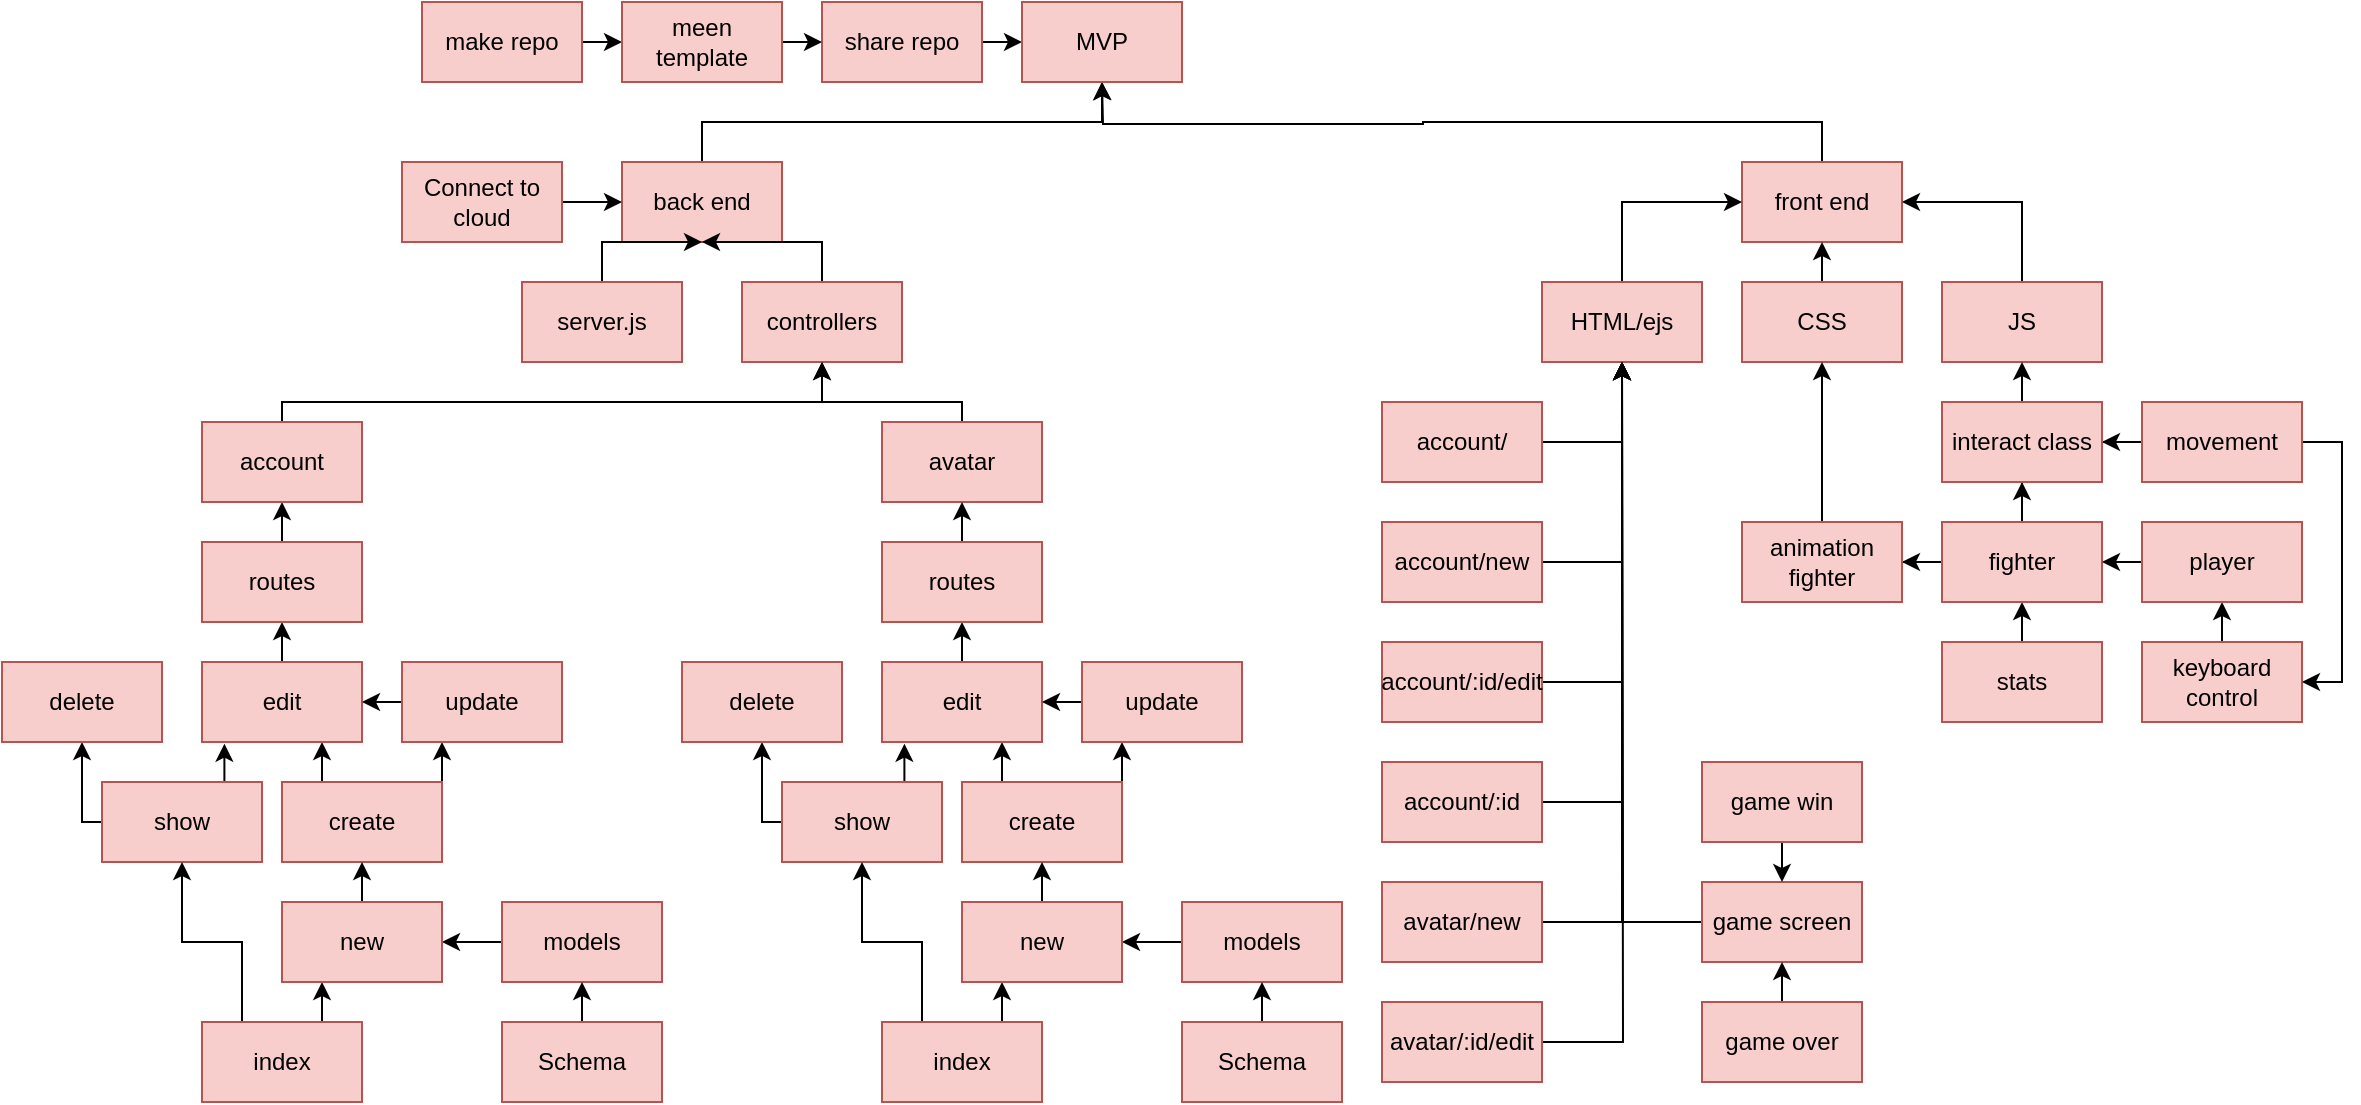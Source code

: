 <mxfile version="14.2.3" type="device"><diagram id="hgfTmlx0hqAPN2rs_2Wq" name="Page-1"><mxGraphModel dx="2360" dy="792" grid="1" gridSize="10" guides="1" tooltips="1" connect="1" arrows="1" fold="1" page="1" pageScale="1" pageWidth="850" pageHeight="1100" math="0" shadow="0"><root><mxCell id="0"/><mxCell id="1" parent="0"/><mxCell id="U0h9A02HM4GVSYB717Zq-7" style="edgeStyle=orthogonalEdgeStyle;rounded=0;orthogonalLoop=1;jettySize=auto;html=1;exitX=0.5;exitY=1;exitDx=0;exitDy=0;" parent="1" edge="1"><mxGeometry relative="1" as="geometry"><mxPoint x="75" y="110" as="sourcePoint"/><mxPoint x="75" y="110" as="targetPoint"/></mxGeometry></mxCell><mxCell id="U0h9A02HM4GVSYB717Zq-27" style="edgeStyle=orthogonalEdgeStyle;rounded=0;orthogonalLoop=1;jettySize=auto;html=1;exitX=1;exitY=0.5;exitDx=0;exitDy=0;entryX=0;entryY=0.5;entryDx=0;entryDy=0;" parent="1" source="U0h9A02HM4GVSYB717Zq-9" target="U0h9A02HM4GVSYB717Zq-12" edge="1"><mxGeometry relative="1" as="geometry"/></mxCell><mxCell id="U0h9A02HM4GVSYB717Zq-9" value="make repo" style="rounded=0;whiteSpace=wrap;html=1;fillColor=#f8cecc;strokeColor=#b85450;" parent="1" vertex="1"><mxGeometry x="40" y="40" width="80" height="40" as="geometry"/></mxCell><mxCell id="U0h9A02HM4GVSYB717Zq-38" style="edgeStyle=orthogonalEdgeStyle;rounded=0;orthogonalLoop=1;jettySize=auto;html=1;exitX=0.25;exitY=0;exitDx=0;exitDy=0;entryX=0.75;entryY=1;entryDx=0;entryDy=0;" parent="1" source="U0h9A02HM4GVSYB717Zq-10" target="U0h9A02HM4GVSYB717Zq-18" edge="1"><mxGeometry relative="1" as="geometry"/></mxCell><mxCell id="U0h9A02HM4GVSYB717Zq-67" style="edgeStyle=orthogonalEdgeStyle;rounded=0;orthogonalLoop=1;jettySize=auto;html=1;exitX=0.75;exitY=0;exitDx=0;exitDy=0;entryX=0.25;entryY=1;entryDx=0;entryDy=0;" parent="1" source="U0h9A02HM4GVSYB717Zq-10" target="U0h9A02HM4GVSYB717Zq-20" edge="1"><mxGeometry relative="1" as="geometry"/></mxCell><mxCell id="U0h9A02HM4GVSYB717Zq-10" value="create" style="rounded=0;whiteSpace=wrap;html=1;fillColor=#f8cecc;strokeColor=#b85450;" parent="1" vertex="1"><mxGeometry x="-30" y="430" width="80" height="40" as="geometry"/></mxCell><mxCell id="U0h9A02HM4GVSYB717Zq-29" style="edgeStyle=orthogonalEdgeStyle;rounded=0;orthogonalLoop=1;jettySize=auto;html=1;exitX=1;exitY=0.5;exitDx=0;exitDy=0;entryX=0;entryY=0.5;entryDx=0;entryDy=0;" parent="1" source="U0h9A02HM4GVSYB717Zq-11" target="U0h9A02HM4GVSYB717Zq-16" edge="1"><mxGeometry relative="1" as="geometry"/></mxCell><mxCell id="U0h9A02HM4GVSYB717Zq-11" value="share repo" style="rounded=0;whiteSpace=wrap;html=1;fillColor=#f8cecc;strokeColor=#b85450;" parent="1" vertex="1"><mxGeometry x="240" y="40" width="80" height="40" as="geometry"/></mxCell><mxCell id="U0h9A02HM4GVSYB717Zq-28" style="edgeStyle=orthogonalEdgeStyle;rounded=0;orthogonalLoop=1;jettySize=auto;html=1;exitX=1;exitY=0.5;exitDx=0;exitDy=0;entryX=0;entryY=0.5;entryDx=0;entryDy=0;" parent="1" source="U0h9A02HM4GVSYB717Zq-12" target="U0h9A02HM4GVSYB717Zq-11" edge="1"><mxGeometry relative="1" as="geometry"/></mxCell><mxCell id="U0h9A02HM4GVSYB717Zq-12" value="meen template" style="rounded=0;whiteSpace=wrap;html=1;fillColor=#f8cecc;strokeColor=#b85450;" parent="1" vertex="1"><mxGeometry x="140" y="40" width="80" height="40" as="geometry"/></mxCell><mxCell id="U0h9A02HM4GVSYB717Zq-30" style="edgeStyle=orthogonalEdgeStyle;rounded=0;orthogonalLoop=1;jettySize=auto;html=1;exitX=0.5;exitY=0;exitDx=0;exitDy=0;entryX=0.5;entryY=1;entryDx=0;entryDy=0;" parent="1" source="U0h9A02HM4GVSYB717Zq-13" target="U0h9A02HM4GVSYB717Zq-16" edge="1"><mxGeometry relative="1" as="geometry"/></mxCell><mxCell id="U0h9A02HM4GVSYB717Zq-13" value="back end" style="rounded=0;whiteSpace=wrap;html=1;fillColor=#f8cecc;strokeColor=#b85450;" parent="1" vertex="1"><mxGeometry x="140" y="120" width="80" height="40" as="geometry"/></mxCell><mxCell id="U0h9A02HM4GVSYB717Zq-31" style="edgeStyle=orthogonalEdgeStyle;rounded=0;orthogonalLoop=1;jettySize=auto;html=1;exitX=0.5;exitY=0;exitDx=0;exitDy=0;" parent="1" source="U0h9A02HM4GVSYB717Zq-14" edge="1"><mxGeometry relative="1" as="geometry"><mxPoint x="380" y="80" as="targetPoint"/></mxGeometry></mxCell><mxCell id="U0h9A02HM4GVSYB717Zq-14" value="front end" style="rounded=0;whiteSpace=wrap;html=1;fillColor=#f8cecc;strokeColor=#b85450;" parent="1" vertex="1"><mxGeometry x="700" y="120" width="80" height="40" as="geometry"/></mxCell><mxCell id="U0h9A02HM4GVSYB717Zq-91" style="edgeStyle=orthogonalEdgeStyle;rounded=0;orthogonalLoop=1;jettySize=auto;html=1;exitX=1;exitY=0.5;exitDx=0;exitDy=0;entryX=0;entryY=0.5;entryDx=0;entryDy=0;" parent="1" source="U0h9A02HM4GVSYB717Zq-15" target="U0h9A02HM4GVSYB717Zq-13" edge="1"><mxGeometry relative="1" as="geometry"/></mxCell><mxCell id="U0h9A02HM4GVSYB717Zq-15" value="Connect to cloud" style="rounded=0;whiteSpace=wrap;html=1;fillColor=#f8cecc;strokeColor=#b85450;" parent="1" vertex="1"><mxGeometry x="30" y="120" width="80" height="40" as="geometry"/></mxCell><mxCell id="U0h9A02HM4GVSYB717Zq-16" value="MVP" style="rounded=0;whiteSpace=wrap;html=1;fillColor=#f8cecc;strokeColor=#b85450;" parent="1" vertex="1"><mxGeometry x="340" y="40" width="80" height="40" as="geometry"/></mxCell><mxCell id="U0h9A02HM4GVSYB717Zq-35" style="edgeStyle=orthogonalEdgeStyle;rounded=0;orthogonalLoop=1;jettySize=auto;html=1;exitX=0;exitY=0.5;exitDx=0;exitDy=0;entryX=0.5;entryY=1;entryDx=0;entryDy=0;" parent="1" source="U0h9A02HM4GVSYB717Zq-17" target="U0h9A02HM4GVSYB717Zq-19" edge="1"><mxGeometry relative="1" as="geometry"><Array as="points"><mxPoint x="-130" y="450"/></Array></mxGeometry></mxCell><mxCell id="U0h9A02HM4GVSYB717Zq-37" style="edgeStyle=orthogonalEdgeStyle;rounded=0;orthogonalLoop=1;jettySize=auto;html=1;exitX=0.75;exitY=0;exitDx=0;exitDy=0;entryX=0.14;entryY=1.021;entryDx=0;entryDy=0;entryPerimeter=0;" parent="1" source="U0h9A02HM4GVSYB717Zq-17" target="U0h9A02HM4GVSYB717Zq-18" edge="1"><mxGeometry relative="1" as="geometry"/></mxCell><mxCell id="U0h9A02HM4GVSYB717Zq-17" value="show" style="rounded=0;whiteSpace=wrap;html=1;fillColor=#f8cecc;strokeColor=#b85450;" parent="1" vertex="1"><mxGeometry x="-120" y="430" width="80" height="40" as="geometry"/></mxCell><mxCell id="U0h9A02HM4GVSYB717Zq-39" style="edgeStyle=orthogonalEdgeStyle;rounded=0;orthogonalLoop=1;jettySize=auto;html=1;exitX=0.5;exitY=0;exitDx=0;exitDy=0;entryX=0.5;entryY=1;entryDx=0;entryDy=0;" parent="1" source="U0h9A02HM4GVSYB717Zq-18" target="U0h9A02HM4GVSYB717Zq-21" edge="1"><mxGeometry relative="1" as="geometry"/></mxCell><mxCell id="U0h9A02HM4GVSYB717Zq-18" value="edit" style="rounded=0;whiteSpace=wrap;html=1;fillColor=#f8cecc;strokeColor=#b85450;" parent="1" vertex="1"><mxGeometry x="-70" y="370" width="80" height="40" as="geometry"/></mxCell><mxCell id="U0h9A02HM4GVSYB717Zq-19" value="delete" style="rounded=0;whiteSpace=wrap;html=1;fillColor=#f8cecc;strokeColor=#b85450;" parent="1" vertex="1"><mxGeometry x="-170" y="370" width="80" height="40" as="geometry"/></mxCell><mxCell id="U0h9A02HM4GVSYB717Zq-66" style="edgeStyle=orthogonalEdgeStyle;rounded=0;orthogonalLoop=1;jettySize=auto;html=1;exitX=0;exitY=0.5;exitDx=0;exitDy=0;entryX=1;entryY=0.5;entryDx=0;entryDy=0;" parent="1" source="U0h9A02HM4GVSYB717Zq-20" target="U0h9A02HM4GVSYB717Zq-18" edge="1"><mxGeometry relative="1" as="geometry"/></mxCell><mxCell id="U0h9A02HM4GVSYB717Zq-20" value="update" style="rounded=0;whiteSpace=wrap;html=1;fillColor=#f8cecc;strokeColor=#b85450;" parent="1" vertex="1"><mxGeometry x="30" y="370" width="80" height="40" as="geometry"/></mxCell><mxCell id="U0h9A02HM4GVSYB717Zq-56" style="edgeStyle=orthogonalEdgeStyle;rounded=0;orthogonalLoop=1;jettySize=auto;html=1;exitX=0.5;exitY=0;exitDx=0;exitDy=0;entryX=0.5;entryY=1;entryDx=0;entryDy=0;" parent="1" source="U0h9A02HM4GVSYB717Zq-21" target="U0h9A02HM4GVSYB717Zq-58" edge="1"><mxGeometry relative="1" as="geometry"><mxPoint x="110" y="270" as="targetPoint"/></mxGeometry></mxCell><mxCell id="U0h9A02HM4GVSYB717Zq-21" value="routes" style="rounded=0;whiteSpace=wrap;html=1;fillColor=#f8cecc;strokeColor=#b85450;" parent="1" vertex="1"><mxGeometry x="-70" y="310" width="80" height="40" as="geometry"/></mxCell><mxCell id="U0h9A02HM4GVSYB717Zq-94" style="edgeStyle=orthogonalEdgeStyle;rounded=0;orthogonalLoop=1;jettySize=auto;html=1;exitX=0.5;exitY=0;exitDx=0;exitDy=0;entryX=0.5;entryY=1;entryDx=0;entryDy=0;" parent="1" source="U0h9A02HM4GVSYB717Zq-22" target="U0h9A02HM4GVSYB717Zq-13" edge="1"><mxGeometry relative="1" as="geometry"><Array as="points"><mxPoint x="240" y="160"/></Array></mxGeometry></mxCell><mxCell id="U0h9A02HM4GVSYB717Zq-22" value="controllers" style="rounded=0;whiteSpace=wrap;html=1;fillColor=#f8cecc;strokeColor=#b85450;" parent="1" vertex="1"><mxGeometry x="200" y="180" width="80" height="40" as="geometry"/></mxCell><mxCell id="U0h9A02HM4GVSYB717Zq-65" style="edgeStyle=orthogonalEdgeStyle;rounded=0;orthogonalLoop=1;jettySize=auto;html=1;exitX=0;exitY=0.5;exitDx=0;exitDy=0;entryX=1;entryY=0.5;entryDx=0;entryDy=0;" parent="1" source="U0h9A02HM4GVSYB717Zq-23" target="U0h9A02HM4GVSYB717Zq-26" edge="1"><mxGeometry relative="1" as="geometry"/></mxCell><mxCell id="U0h9A02HM4GVSYB717Zq-23" value="models" style="rounded=0;whiteSpace=wrap;html=1;fillColor=#f8cecc;strokeColor=#b85450;" parent="1" vertex="1"><mxGeometry x="80" y="490" width="80" height="40" as="geometry"/></mxCell><mxCell id="U0h9A02HM4GVSYB717Zq-64" style="edgeStyle=orthogonalEdgeStyle;rounded=0;orthogonalLoop=1;jettySize=auto;html=1;exitX=0.5;exitY=0;exitDx=0;exitDy=0;entryX=0.5;entryY=1;entryDx=0;entryDy=0;" parent="1" source="U0h9A02HM4GVSYB717Zq-24" target="U0h9A02HM4GVSYB717Zq-23" edge="1"><mxGeometry relative="1" as="geometry"/></mxCell><mxCell id="U0h9A02HM4GVSYB717Zq-24" value="Schema" style="rounded=0;whiteSpace=wrap;html=1;fillColor=#f8cecc;strokeColor=#b85450;" parent="1" vertex="1"><mxGeometry x="80" y="550" width="80" height="40" as="geometry"/></mxCell><mxCell id="U0h9A02HM4GVSYB717Zq-32" style="edgeStyle=orthogonalEdgeStyle;rounded=0;orthogonalLoop=1;jettySize=auto;html=1;exitX=0.5;exitY=0;exitDx=0;exitDy=0;entryX=0.25;entryY=1;entryDx=0;entryDy=0;" parent="1" source="U0h9A02HM4GVSYB717Zq-25" target="U0h9A02HM4GVSYB717Zq-26" edge="1"><mxGeometry relative="1" as="geometry"/></mxCell><mxCell id="U0h9A02HM4GVSYB717Zq-34" style="edgeStyle=orthogonalEdgeStyle;rounded=0;orthogonalLoop=1;jettySize=auto;html=1;exitX=0.25;exitY=0;exitDx=0;exitDy=0;entryX=0.5;entryY=1;entryDx=0;entryDy=0;" parent="1" source="U0h9A02HM4GVSYB717Zq-25" target="U0h9A02HM4GVSYB717Zq-17" edge="1"><mxGeometry relative="1" as="geometry"/></mxCell><mxCell id="U0h9A02HM4GVSYB717Zq-25" value="index" style="rounded=0;whiteSpace=wrap;html=1;fillColor=#f8cecc;strokeColor=#b85450;" parent="1" vertex="1"><mxGeometry x="-70" y="550" width="80" height="40" as="geometry"/></mxCell><mxCell id="U0h9A02HM4GVSYB717Zq-33" style="edgeStyle=orthogonalEdgeStyle;rounded=0;orthogonalLoop=1;jettySize=auto;html=1;exitX=0.5;exitY=0;exitDx=0;exitDy=0;entryX=0.5;entryY=1;entryDx=0;entryDy=0;" parent="1" source="U0h9A02HM4GVSYB717Zq-26" target="U0h9A02HM4GVSYB717Zq-10" edge="1"><mxGeometry relative="1" as="geometry"/></mxCell><mxCell id="U0h9A02HM4GVSYB717Zq-26" value="new" style="rounded=0;whiteSpace=wrap;html=1;fillColor=#f8cecc;strokeColor=#b85450;" parent="1" vertex="1"><mxGeometry x="-30" y="490" width="80" height="40" as="geometry"/></mxCell><mxCell id="U0h9A02HM4GVSYB717Zq-95" style="edgeStyle=orthogonalEdgeStyle;rounded=0;orthogonalLoop=1;jettySize=auto;html=1;exitX=0.5;exitY=0;exitDx=0;exitDy=0;entryX=0.5;entryY=1;entryDx=0;entryDy=0;" parent="1" source="U0h9A02HM4GVSYB717Zq-57" target="U0h9A02HM4GVSYB717Zq-22" edge="1"><mxGeometry relative="1" as="geometry"><Array as="points"><mxPoint x="310" y="240"/><mxPoint x="240" y="240"/></Array></mxGeometry></mxCell><mxCell id="U0h9A02HM4GVSYB717Zq-57" value="avatar" style="rounded=0;whiteSpace=wrap;html=1;fillColor=#f8cecc;strokeColor=#b85450;" parent="1" vertex="1"><mxGeometry x="270" y="250" width="80" height="40" as="geometry"/></mxCell><mxCell id="U0h9A02HM4GVSYB717Zq-92" style="edgeStyle=orthogonalEdgeStyle;rounded=0;orthogonalLoop=1;jettySize=auto;html=1;exitX=0.5;exitY=0;exitDx=0;exitDy=0;entryX=0.5;entryY=1;entryDx=0;entryDy=0;" parent="1" source="U0h9A02HM4GVSYB717Zq-58" target="U0h9A02HM4GVSYB717Zq-22" edge="1"><mxGeometry relative="1" as="geometry"><mxPoint x="70" y="210" as="targetPoint"/><Array as="points"><mxPoint x="-30" y="240"/><mxPoint x="240" y="240"/></Array></mxGeometry></mxCell><mxCell id="U0h9A02HM4GVSYB717Zq-58" value="account" style="rounded=0;whiteSpace=wrap;html=1;fillColor=#f8cecc;strokeColor=#b85450;" parent="1" vertex="1"><mxGeometry x="-70" y="250" width="80" height="40" as="geometry"/></mxCell><mxCell id="U0h9A02HM4GVSYB717Zq-68" style="edgeStyle=orthogonalEdgeStyle;rounded=0;orthogonalLoop=1;jettySize=auto;html=1;exitX=0.25;exitY=0;exitDx=0;exitDy=0;entryX=0.75;entryY=1;entryDx=0;entryDy=0;" parent="1" source="U0h9A02HM4GVSYB717Zq-70" target="U0h9A02HM4GVSYB717Zq-75" edge="1"><mxGeometry relative="1" as="geometry"/></mxCell><mxCell id="U0h9A02HM4GVSYB717Zq-69" style="edgeStyle=orthogonalEdgeStyle;rounded=0;orthogonalLoop=1;jettySize=auto;html=1;exitX=0.75;exitY=0;exitDx=0;exitDy=0;entryX=0.25;entryY=1;entryDx=0;entryDy=0;" parent="1" source="U0h9A02HM4GVSYB717Zq-70" target="U0h9A02HM4GVSYB717Zq-78" edge="1"><mxGeometry relative="1" as="geometry"/></mxCell><mxCell id="U0h9A02HM4GVSYB717Zq-70" value="create" style="rounded=0;whiteSpace=wrap;html=1;fillColor=#f8cecc;strokeColor=#b85450;" parent="1" vertex="1"><mxGeometry x="310" y="430" width="80" height="40" as="geometry"/></mxCell><mxCell id="U0h9A02HM4GVSYB717Zq-71" style="edgeStyle=orthogonalEdgeStyle;rounded=0;orthogonalLoop=1;jettySize=auto;html=1;exitX=0;exitY=0.5;exitDx=0;exitDy=0;entryX=0.5;entryY=1;entryDx=0;entryDy=0;" parent="1" source="U0h9A02HM4GVSYB717Zq-73" target="U0h9A02HM4GVSYB717Zq-76" edge="1"><mxGeometry relative="1" as="geometry"><Array as="points"><mxPoint x="210" y="450"/></Array></mxGeometry></mxCell><mxCell id="U0h9A02HM4GVSYB717Zq-72" style="edgeStyle=orthogonalEdgeStyle;rounded=0;orthogonalLoop=1;jettySize=auto;html=1;exitX=0.75;exitY=0;exitDx=0;exitDy=0;entryX=0.14;entryY=1.021;entryDx=0;entryDy=0;entryPerimeter=0;" parent="1" source="U0h9A02HM4GVSYB717Zq-73" target="U0h9A02HM4GVSYB717Zq-75" edge="1"><mxGeometry relative="1" as="geometry"/></mxCell><mxCell id="U0h9A02HM4GVSYB717Zq-73" value="show" style="rounded=0;whiteSpace=wrap;html=1;fillColor=#f8cecc;strokeColor=#b85450;" parent="1" vertex="1"><mxGeometry x="220" y="430" width="80" height="40" as="geometry"/></mxCell><mxCell id="U0h9A02HM4GVSYB717Zq-74" style="edgeStyle=orthogonalEdgeStyle;rounded=0;orthogonalLoop=1;jettySize=auto;html=1;exitX=0.5;exitY=0;exitDx=0;exitDy=0;entryX=0.5;entryY=1;entryDx=0;entryDy=0;" parent="1" source="U0h9A02HM4GVSYB717Zq-75" target="U0h9A02HM4GVSYB717Zq-80" edge="1"><mxGeometry relative="1" as="geometry"/></mxCell><mxCell id="U0h9A02HM4GVSYB717Zq-75" value="edit" style="rounded=0;whiteSpace=wrap;html=1;fillColor=#f8cecc;strokeColor=#b85450;" parent="1" vertex="1"><mxGeometry x="270" y="370" width="80" height="40" as="geometry"/></mxCell><mxCell id="U0h9A02HM4GVSYB717Zq-76" value="delete" style="rounded=0;whiteSpace=wrap;html=1;fillColor=#f8cecc;strokeColor=#b85450;" parent="1" vertex="1"><mxGeometry x="170" y="370" width="80" height="40" as="geometry"/></mxCell><mxCell id="U0h9A02HM4GVSYB717Zq-77" style="edgeStyle=orthogonalEdgeStyle;rounded=0;orthogonalLoop=1;jettySize=auto;html=1;exitX=0;exitY=0.5;exitDx=0;exitDy=0;entryX=1;entryY=0.5;entryDx=0;entryDy=0;" parent="1" source="U0h9A02HM4GVSYB717Zq-78" target="U0h9A02HM4GVSYB717Zq-75" edge="1"><mxGeometry relative="1" as="geometry"/></mxCell><mxCell id="U0h9A02HM4GVSYB717Zq-78" value="update" style="rounded=0;whiteSpace=wrap;html=1;fillColor=#f8cecc;strokeColor=#b85450;" parent="1" vertex="1"><mxGeometry x="370" y="370" width="80" height="40" as="geometry"/></mxCell><mxCell id="U0h9A02HM4GVSYB717Zq-79" style="edgeStyle=orthogonalEdgeStyle;rounded=0;orthogonalLoop=1;jettySize=auto;html=1;exitX=0.5;exitY=0;exitDx=0;exitDy=0;entryX=0.5;entryY=1;entryDx=0;entryDy=0;" parent="1" source="U0h9A02HM4GVSYB717Zq-80" edge="1"><mxGeometry relative="1" as="geometry"><mxPoint x="310" y="290" as="targetPoint"/></mxGeometry></mxCell><mxCell id="U0h9A02HM4GVSYB717Zq-80" value="routes" style="rounded=0;whiteSpace=wrap;html=1;fillColor=#f8cecc;strokeColor=#b85450;" parent="1" vertex="1"><mxGeometry x="270" y="310" width="80" height="40" as="geometry"/></mxCell><mxCell id="U0h9A02HM4GVSYB717Zq-81" style="edgeStyle=orthogonalEdgeStyle;rounded=0;orthogonalLoop=1;jettySize=auto;html=1;exitX=0;exitY=0.5;exitDx=0;exitDy=0;entryX=1;entryY=0.5;entryDx=0;entryDy=0;" parent="1" source="U0h9A02HM4GVSYB717Zq-82" target="U0h9A02HM4GVSYB717Zq-89" edge="1"><mxGeometry relative="1" as="geometry"/></mxCell><mxCell id="U0h9A02HM4GVSYB717Zq-82" value="models" style="rounded=0;whiteSpace=wrap;html=1;fillColor=#f8cecc;strokeColor=#b85450;" parent="1" vertex="1"><mxGeometry x="420" y="490" width="80" height="40" as="geometry"/></mxCell><mxCell id="U0h9A02HM4GVSYB717Zq-83" style="edgeStyle=orthogonalEdgeStyle;rounded=0;orthogonalLoop=1;jettySize=auto;html=1;exitX=0.5;exitY=0;exitDx=0;exitDy=0;entryX=0.5;entryY=1;entryDx=0;entryDy=0;" parent="1" source="U0h9A02HM4GVSYB717Zq-84" target="U0h9A02HM4GVSYB717Zq-82" edge="1"><mxGeometry relative="1" as="geometry"/></mxCell><mxCell id="U0h9A02HM4GVSYB717Zq-84" value="Schema" style="rounded=0;whiteSpace=wrap;html=1;fillColor=#f8cecc;strokeColor=#b85450;" parent="1" vertex="1"><mxGeometry x="420" y="550" width="80" height="40" as="geometry"/></mxCell><mxCell id="U0h9A02HM4GVSYB717Zq-85" style="edgeStyle=orthogonalEdgeStyle;rounded=0;orthogonalLoop=1;jettySize=auto;html=1;exitX=0.5;exitY=0;exitDx=0;exitDy=0;entryX=0.25;entryY=1;entryDx=0;entryDy=0;" parent="1" source="U0h9A02HM4GVSYB717Zq-87" target="U0h9A02HM4GVSYB717Zq-89" edge="1"><mxGeometry relative="1" as="geometry"/></mxCell><mxCell id="U0h9A02HM4GVSYB717Zq-86" style="edgeStyle=orthogonalEdgeStyle;rounded=0;orthogonalLoop=1;jettySize=auto;html=1;exitX=0.25;exitY=0;exitDx=0;exitDy=0;entryX=0.5;entryY=1;entryDx=0;entryDy=0;" parent="1" source="U0h9A02HM4GVSYB717Zq-87" target="U0h9A02HM4GVSYB717Zq-73" edge="1"><mxGeometry relative="1" as="geometry"/></mxCell><mxCell id="U0h9A02HM4GVSYB717Zq-87" value="index" style="rounded=0;whiteSpace=wrap;html=1;fillColor=#f8cecc;strokeColor=#b85450;" parent="1" vertex="1"><mxGeometry x="270" y="550" width="80" height="40" as="geometry"/></mxCell><mxCell id="U0h9A02HM4GVSYB717Zq-88" style="edgeStyle=orthogonalEdgeStyle;rounded=0;orthogonalLoop=1;jettySize=auto;html=1;exitX=0.5;exitY=0;exitDx=0;exitDy=0;entryX=0.5;entryY=1;entryDx=0;entryDy=0;" parent="1" source="U0h9A02HM4GVSYB717Zq-89" target="U0h9A02HM4GVSYB717Zq-70" edge="1"><mxGeometry relative="1" as="geometry"/></mxCell><mxCell id="U0h9A02HM4GVSYB717Zq-89" value="new" style="rounded=0;whiteSpace=wrap;html=1;fillColor=#f8cecc;strokeColor=#b85450;" parent="1" vertex="1"><mxGeometry x="310" y="490" width="80" height="40" as="geometry"/></mxCell><mxCell id="U0h9A02HM4GVSYB717Zq-129" style="edgeStyle=orthogonalEdgeStyle;rounded=0;orthogonalLoop=1;jettySize=auto;html=1;exitX=1;exitY=0.5;exitDx=0;exitDy=0;entryX=0.5;entryY=1;entryDx=0;entryDy=0;" parent="1" source="U0h9A02HM4GVSYB717Zq-119" target="U0h9A02HM4GVSYB717Zq-120" edge="1"><mxGeometry relative="1" as="geometry"/></mxCell><mxCell id="U0h9A02HM4GVSYB717Zq-119" value="account/" style="rounded=0;whiteSpace=wrap;html=1;fillColor=#f8cecc;strokeColor=#b85450;" parent="1" vertex="1"><mxGeometry x="520" y="240" width="80" height="40" as="geometry"/></mxCell><mxCell id="U0h9A02HM4GVSYB717Zq-123" style="edgeStyle=orthogonalEdgeStyle;rounded=0;orthogonalLoop=1;jettySize=auto;html=1;exitX=0.5;exitY=0;exitDx=0;exitDy=0;entryX=0;entryY=0.5;entryDx=0;entryDy=0;" parent="1" source="U0h9A02HM4GVSYB717Zq-120" target="U0h9A02HM4GVSYB717Zq-14" edge="1"><mxGeometry relative="1" as="geometry"/></mxCell><mxCell id="U0h9A02HM4GVSYB717Zq-120" value="HTML/ejs" style="rounded=0;whiteSpace=wrap;html=1;fillColor=#f8cecc;strokeColor=#b85450;" parent="1" vertex="1"><mxGeometry x="600" y="180" width="80" height="40" as="geometry"/></mxCell><mxCell id="U0h9A02HM4GVSYB717Zq-124" style="edgeStyle=orthogonalEdgeStyle;rounded=0;orthogonalLoop=1;jettySize=auto;html=1;exitX=0.5;exitY=0;exitDx=0;exitDy=0;entryX=0.5;entryY=1;entryDx=0;entryDy=0;" parent="1" source="U0h9A02HM4GVSYB717Zq-121" target="U0h9A02HM4GVSYB717Zq-14" edge="1"><mxGeometry relative="1" as="geometry"/></mxCell><mxCell id="U0h9A02HM4GVSYB717Zq-121" value="CSS" style="rounded=0;whiteSpace=wrap;html=1;fillColor=#f8cecc;strokeColor=#b85450;" parent="1" vertex="1"><mxGeometry x="700" y="180" width="80" height="40" as="geometry"/></mxCell><mxCell id="U0h9A02HM4GVSYB717Zq-125" style="edgeStyle=orthogonalEdgeStyle;rounded=0;orthogonalLoop=1;jettySize=auto;html=1;exitX=0.5;exitY=0;exitDx=0;exitDy=0;entryX=1;entryY=0.5;entryDx=0;entryDy=0;" parent="1" source="U0h9A02HM4GVSYB717Zq-122" target="U0h9A02HM4GVSYB717Zq-14" edge="1"><mxGeometry relative="1" as="geometry"/></mxCell><mxCell id="U0h9A02HM4GVSYB717Zq-122" value="JS" style="rounded=0;whiteSpace=wrap;html=1;fillColor=#f8cecc;strokeColor=#b85450;" parent="1" vertex="1"><mxGeometry x="800" y="180" width="80" height="40" as="geometry"/></mxCell><mxCell id="U0h9A02HM4GVSYB717Zq-132" style="edgeStyle=orthogonalEdgeStyle;rounded=0;orthogonalLoop=1;jettySize=auto;html=1;exitX=1;exitY=0.5;exitDx=0;exitDy=0;entryX=0.5;entryY=1;entryDx=0;entryDy=0;" parent="1" source="U0h9A02HM4GVSYB717Zq-126" target="U0h9A02HM4GVSYB717Zq-120" edge="1"><mxGeometry relative="1" as="geometry"/></mxCell><mxCell id="U0h9A02HM4GVSYB717Zq-126" value="account/:id" style="rounded=0;whiteSpace=wrap;html=1;fillColor=#f8cecc;strokeColor=#b85450;" parent="1" vertex="1"><mxGeometry x="520" y="420" width="80" height="40" as="geometry"/></mxCell><mxCell id="U0h9A02HM4GVSYB717Zq-130" style="edgeStyle=orthogonalEdgeStyle;rounded=0;orthogonalLoop=1;jettySize=auto;html=1;exitX=1;exitY=0.5;exitDx=0;exitDy=0;entryX=0.5;entryY=1;entryDx=0;entryDy=0;" parent="1" source="U0h9A02HM4GVSYB717Zq-127" target="U0h9A02HM4GVSYB717Zq-120" edge="1"><mxGeometry relative="1" as="geometry"><mxPoint x="640" y="250" as="targetPoint"/></mxGeometry></mxCell><mxCell id="U0h9A02HM4GVSYB717Zq-127" value="account/new" style="rounded=0;whiteSpace=wrap;html=1;fillColor=#f8cecc;strokeColor=#b85450;" parent="1" vertex="1"><mxGeometry x="520" y="300" width="80" height="40" as="geometry"/></mxCell><mxCell id="U0h9A02HM4GVSYB717Zq-131" style="edgeStyle=orthogonalEdgeStyle;rounded=0;orthogonalLoop=1;jettySize=auto;html=1;exitX=1;exitY=0.5;exitDx=0;exitDy=0;entryX=0.5;entryY=1;entryDx=0;entryDy=0;" parent="1" source="U0h9A02HM4GVSYB717Zq-128" target="U0h9A02HM4GVSYB717Zq-120" edge="1"><mxGeometry relative="1" as="geometry"><mxPoint x="640" y="230" as="targetPoint"/></mxGeometry></mxCell><mxCell id="U0h9A02HM4GVSYB717Zq-128" value="account/:id/edit" style="rounded=0;whiteSpace=wrap;html=1;fillColor=#f8cecc;strokeColor=#b85450;" parent="1" vertex="1"><mxGeometry x="520" y="360" width="80" height="40" as="geometry"/></mxCell><mxCell id="U0h9A02HM4GVSYB717Zq-150" style="edgeStyle=orthogonalEdgeStyle;rounded=0;orthogonalLoop=1;jettySize=auto;html=1;exitX=0.5;exitY=0;exitDx=0;exitDy=0;entryX=0.5;entryY=1;entryDx=0;entryDy=0;" parent="1" source="U0h9A02HM4GVSYB717Zq-135" target="U0h9A02HM4GVSYB717Zq-145" edge="1"><mxGeometry relative="1" as="geometry"/></mxCell><mxCell id="U0h9A02HM4GVSYB717Zq-135" value="keyboard control" style="rounded=0;whiteSpace=wrap;html=1;fillColor=#f8cecc;strokeColor=#b85450;" parent="1" vertex="1"><mxGeometry x="900" y="360" width="80" height="40" as="geometry"/></mxCell><mxCell id="U0h9A02HM4GVSYB717Zq-143" style="edgeStyle=orthogonalEdgeStyle;rounded=0;orthogonalLoop=1;jettySize=auto;html=1;exitX=0.5;exitY=0;exitDx=0;exitDy=0;entryX=0.5;entryY=1;entryDx=0;entryDy=0;" parent="1" source="U0h9A02HM4GVSYB717Zq-136" target="U0h9A02HM4GVSYB717Zq-138" edge="1"><mxGeometry relative="1" as="geometry"/></mxCell><mxCell id="U0h9A02HM4GVSYB717Zq-136" value="stats" style="rounded=0;whiteSpace=wrap;html=1;fillColor=#f8cecc;strokeColor=#b85450;" parent="1" vertex="1"><mxGeometry x="800" y="360" width="80" height="40" as="geometry"/></mxCell><mxCell id="U0h9A02HM4GVSYB717Zq-142" style="edgeStyle=orthogonalEdgeStyle;rounded=0;orthogonalLoop=1;jettySize=auto;html=1;" parent="1" source="U0h9A02HM4GVSYB717Zq-137" target="U0h9A02HM4GVSYB717Zq-139" edge="1"><mxGeometry relative="1" as="geometry"/></mxCell><mxCell id="rNCTMx4dd2VN_rev5RC9-10" style="edgeStyle=orthogonalEdgeStyle;rounded=0;orthogonalLoop=1;jettySize=auto;html=1;entryX=1;entryY=0.5;entryDx=0;entryDy=0;" edge="1" parent="1" source="U0h9A02HM4GVSYB717Zq-137" target="U0h9A02HM4GVSYB717Zq-135"><mxGeometry relative="1" as="geometry"><Array as="points"><mxPoint x="1000" y="260"/><mxPoint x="1000" y="380"/></Array></mxGeometry></mxCell><mxCell id="U0h9A02HM4GVSYB717Zq-137" value="movement" style="rounded=0;whiteSpace=wrap;html=1;fillColor=#f8cecc;strokeColor=#b85450;" parent="1" vertex="1"><mxGeometry x="900" y="240" width="80" height="40" as="geometry"/></mxCell><mxCell id="U0h9A02HM4GVSYB717Zq-141" style="edgeStyle=orthogonalEdgeStyle;rounded=0;orthogonalLoop=1;jettySize=auto;html=1;exitX=0.5;exitY=0;exitDx=0;exitDy=0;" parent="1" source="U0h9A02HM4GVSYB717Zq-138" target="U0h9A02HM4GVSYB717Zq-139" edge="1"><mxGeometry relative="1" as="geometry"/></mxCell><mxCell id="rNCTMx4dd2VN_rev5RC9-4" style="edgeStyle=orthogonalEdgeStyle;rounded=0;orthogonalLoop=1;jettySize=auto;html=1;entryX=1;entryY=0.5;entryDx=0;entryDy=0;" edge="1" parent="1" source="U0h9A02HM4GVSYB717Zq-138" target="rNCTMx4dd2VN_rev5RC9-3"><mxGeometry relative="1" as="geometry"/></mxCell><mxCell id="U0h9A02HM4GVSYB717Zq-138" value="fighter" style="rounded=0;whiteSpace=wrap;html=1;fillColor=#f8cecc;strokeColor=#b85450;" parent="1" vertex="1"><mxGeometry x="800" y="300" width="80" height="40" as="geometry"/></mxCell><mxCell id="U0h9A02HM4GVSYB717Zq-140" style="edgeStyle=orthogonalEdgeStyle;rounded=0;orthogonalLoop=1;jettySize=auto;html=1;exitX=0.5;exitY=0;exitDx=0;exitDy=0;entryX=0.5;entryY=1;entryDx=0;entryDy=0;" parent="1" source="U0h9A02HM4GVSYB717Zq-139" target="U0h9A02HM4GVSYB717Zq-122" edge="1"><mxGeometry relative="1" as="geometry"/></mxCell><mxCell id="U0h9A02HM4GVSYB717Zq-139" value="interact class" style="rounded=0;whiteSpace=wrap;html=1;fillColor=#f8cecc;strokeColor=#b85450;" parent="1" vertex="1"><mxGeometry x="800" y="240" width="80" height="40" as="geometry"/></mxCell><mxCell id="U0h9A02HM4GVSYB717Zq-149" style="edgeStyle=orthogonalEdgeStyle;rounded=0;orthogonalLoop=1;jettySize=auto;html=1;exitX=0;exitY=0.5;exitDx=0;exitDy=0;entryX=1;entryY=0.5;entryDx=0;entryDy=0;" parent="1" source="U0h9A02HM4GVSYB717Zq-145" target="U0h9A02HM4GVSYB717Zq-138" edge="1"><mxGeometry relative="1" as="geometry"/></mxCell><mxCell id="U0h9A02HM4GVSYB717Zq-145" value="player" style="rounded=0;whiteSpace=wrap;html=1;fillColor=#f8cecc;strokeColor=#b85450;" parent="1" vertex="1"><mxGeometry x="900" y="300" width="80" height="40" as="geometry"/></mxCell><mxCell id="U0h9A02HM4GVSYB717Zq-152" style="edgeStyle=orthogonalEdgeStyle;rounded=0;orthogonalLoop=1;jettySize=auto;html=1;" parent="1" source="U0h9A02HM4GVSYB717Zq-151" edge="1"><mxGeometry relative="1" as="geometry"><mxPoint x="640" y="220" as="targetPoint"/></mxGeometry></mxCell><mxCell id="U0h9A02HM4GVSYB717Zq-151" value="game screen" style="rounded=0;whiteSpace=wrap;html=1;fillColor=#f8cecc;strokeColor=#b85450;" parent="1" vertex="1"><mxGeometry x="680" y="480" width="80" height="40" as="geometry"/></mxCell><mxCell id="U0h9A02HM4GVSYB717Zq-156" style="edgeStyle=orthogonalEdgeStyle;rounded=0;orthogonalLoop=1;jettySize=auto;html=1;exitX=0.5;exitY=1;exitDx=0;exitDy=0;entryX=0.5;entryY=0;entryDx=0;entryDy=0;" parent="1" source="U0h9A02HM4GVSYB717Zq-153" target="U0h9A02HM4GVSYB717Zq-151" edge="1"><mxGeometry relative="1" as="geometry"/></mxCell><mxCell id="U0h9A02HM4GVSYB717Zq-153" value="game win" style="rounded=0;whiteSpace=wrap;html=1;fillColor=#f8cecc;strokeColor=#b85450;" parent="1" vertex="1"><mxGeometry x="680" y="420" width="80" height="40" as="geometry"/></mxCell><mxCell id="U0h9A02HM4GVSYB717Zq-155" style="edgeStyle=orthogonalEdgeStyle;rounded=0;orthogonalLoop=1;jettySize=auto;html=1;exitX=0.5;exitY=0;exitDx=0;exitDy=0;entryX=0.5;entryY=1;entryDx=0;entryDy=0;" parent="1" source="U0h9A02HM4GVSYB717Zq-154" target="U0h9A02HM4GVSYB717Zq-151" edge="1"><mxGeometry relative="1" as="geometry"/></mxCell><mxCell id="U0h9A02HM4GVSYB717Zq-154" value="game over" style="rounded=0;whiteSpace=wrap;html=1;fillColor=#f8cecc;strokeColor=#b85450;" parent="1" vertex="1"><mxGeometry x="680" y="540" width="80" height="40" as="geometry"/></mxCell><mxCell id="rNCTMx4dd2VN_rev5RC9-2" style="edgeStyle=orthogonalEdgeStyle;rounded=0;orthogonalLoop=1;jettySize=auto;html=1;" edge="1" parent="1" source="rNCTMx4dd2VN_rev5RC9-1" target="U0h9A02HM4GVSYB717Zq-13"><mxGeometry relative="1" as="geometry"/></mxCell><mxCell id="rNCTMx4dd2VN_rev5RC9-1" value="server.js" style="rounded=0;whiteSpace=wrap;html=1;fillColor=#f8cecc;strokeColor=#b85450;" vertex="1" parent="1"><mxGeometry x="90" y="180" width="80" height="40" as="geometry"/></mxCell><mxCell id="rNCTMx4dd2VN_rev5RC9-5" style="edgeStyle=orthogonalEdgeStyle;rounded=0;orthogonalLoop=1;jettySize=auto;html=1;entryX=0.5;entryY=1;entryDx=0;entryDy=0;" edge="1" parent="1" source="rNCTMx4dd2VN_rev5RC9-3" target="U0h9A02HM4GVSYB717Zq-121"><mxGeometry relative="1" as="geometry"/></mxCell><mxCell id="rNCTMx4dd2VN_rev5RC9-3" value="animation fighter" style="rounded=0;whiteSpace=wrap;html=1;fillColor=#f8cecc;strokeColor=#b85450;" vertex="1" parent="1"><mxGeometry x="700" y="300" width="80" height="40" as="geometry"/></mxCell><mxCell id="rNCTMx4dd2VN_rev5RC9-7" style="edgeStyle=orthogonalEdgeStyle;rounded=0;orthogonalLoop=1;jettySize=auto;html=1;entryX=0.5;entryY=1;entryDx=0;entryDy=0;" edge="1" parent="1" source="rNCTMx4dd2VN_rev5RC9-6" target="U0h9A02HM4GVSYB717Zq-120"><mxGeometry relative="1" as="geometry"><Array as="points"><mxPoint x="640" y="500"/></Array></mxGeometry></mxCell><mxCell id="rNCTMx4dd2VN_rev5RC9-6" value="avatar/new" style="rounded=0;whiteSpace=wrap;html=1;fillColor=#f8cecc;strokeColor=#b85450;" vertex="1" parent="1"><mxGeometry x="520" y="480" width="80" height="40" as="geometry"/></mxCell><mxCell id="rNCTMx4dd2VN_rev5RC9-9" style="edgeStyle=orthogonalEdgeStyle;rounded=0;orthogonalLoop=1;jettySize=auto;html=1;" edge="1" parent="1" source="rNCTMx4dd2VN_rev5RC9-8"><mxGeometry relative="1" as="geometry"><mxPoint x="640" y="220" as="targetPoint"/></mxGeometry></mxCell><mxCell id="rNCTMx4dd2VN_rev5RC9-8" value="avatar/:id/edit" style="rounded=0;whiteSpace=wrap;html=1;fillColor=#f8cecc;strokeColor=#b85450;" vertex="1" parent="1"><mxGeometry x="520" y="540" width="80" height="40" as="geometry"/></mxCell></root></mxGraphModel></diagram></mxfile>